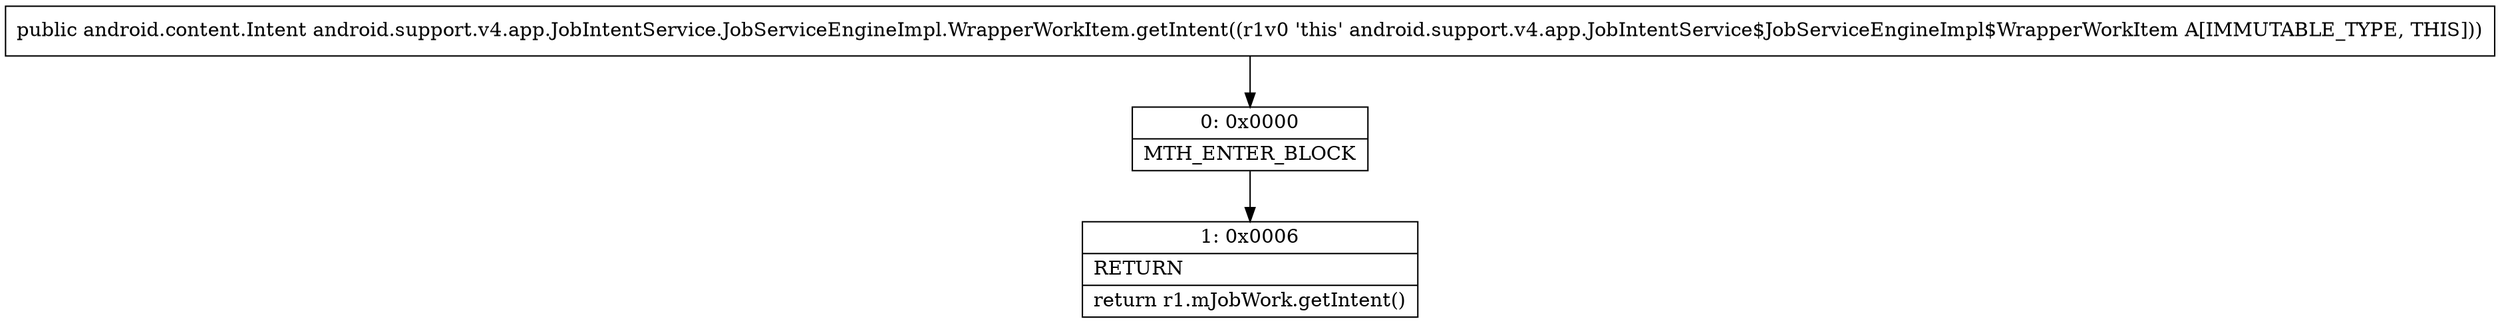 digraph "CFG forandroid.support.v4.app.JobIntentService.JobServiceEngineImpl.WrapperWorkItem.getIntent()Landroid\/content\/Intent;" {
Node_0 [shape=record,label="{0\:\ 0x0000|MTH_ENTER_BLOCK\l}"];
Node_1 [shape=record,label="{1\:\ 0x0006|RETURN\l|return r1.mJobWork.getIntent()\l}"];
MethodNode[shape=record,label="{public android.content.Intent android.support.v4.app.JobIntentService.JobServiceEngineImpl.WrapperWorkItem.getIntent((r1v0 'this' android.support.v4.app.JobIntentService$JobServiceEngineImpl$WrapperWorkItem A[IMMUTABLE_TYPE, THIS])) }"];
MethodNode -> Node_0;
Node_0 -> Node_1;
}

